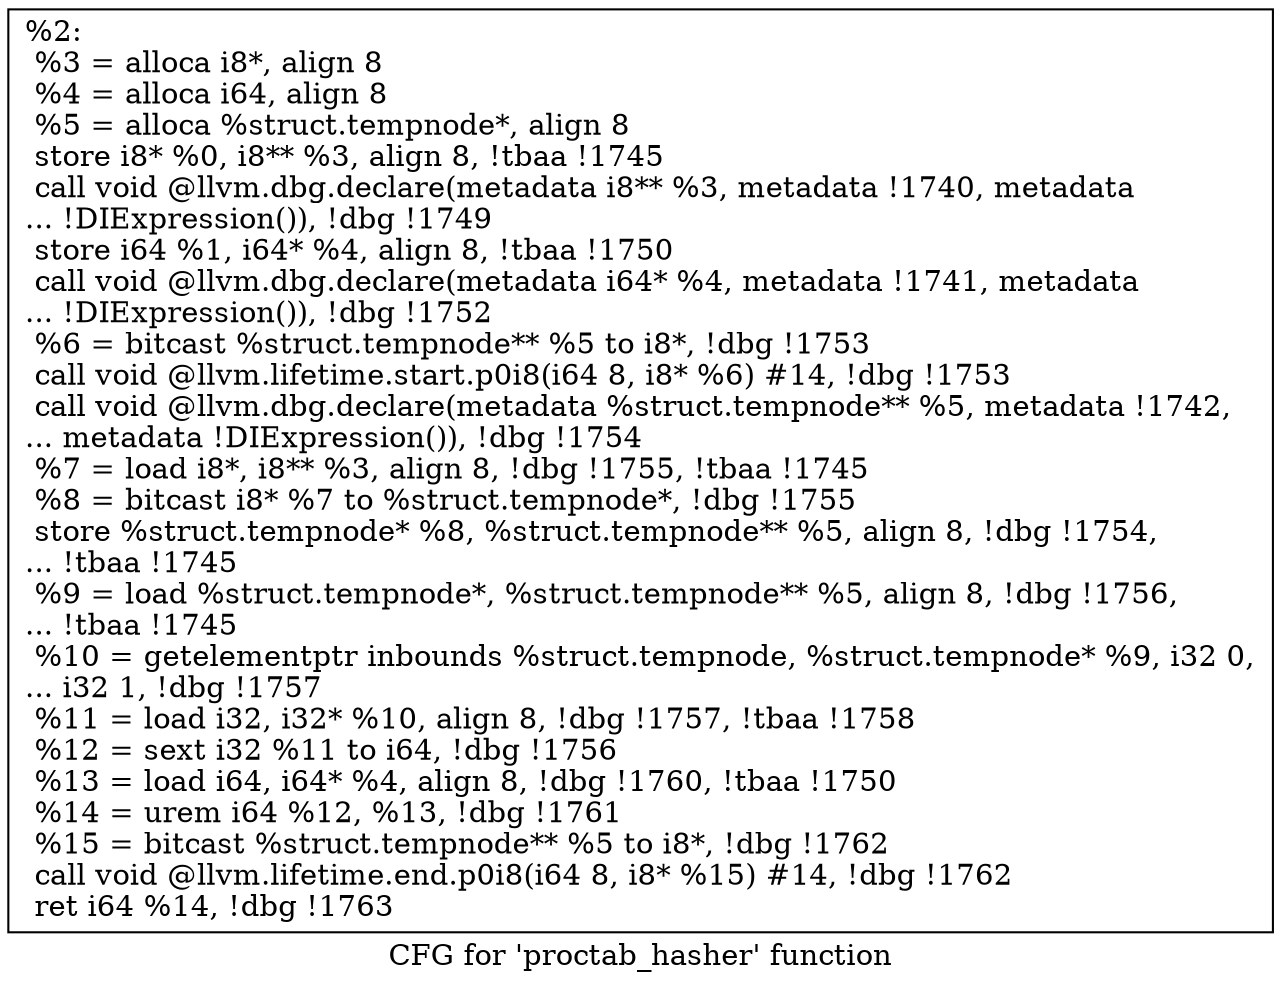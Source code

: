 digraph "CFG for 'proctab_hasher' function" {
	label="CFG for 'proctab_hasher' function";

	Node0x1fe6c30 [shape=record,label="{%2:\l  %3 = alloca i8*, align 8\l  %4 = alloca i64, align 8\l  %5 = alloca %struct.tempnode*, align 8\l  store i8* %0, i8** %3, align 8, !tbaa !1745\l  call void @llvm.dbg.declare(metadata i8** %3, metadata !1740, metadata\l... !DIExpression()), !dbg !1749\l  store i64 %1, i64* %4, align 8, !tbaa !1750\l  call void @llvm.dbg.declare(metadata i64* %4, metadata !1741, metadata\l... !DIExpression()), !dbg !1752\l  %6 = bitcast %struct.tempnode** %5 to i8*, !dbg !1753\l  call void @llvm.lifetime.start.p0i8(i64 8, i8* %6) #14, !dbg !1753\l  call void @llvm.dbg.declare(metadata %struct.tempnode** %5, metadata !1742,\l... metadata !DIExpression()), !dbg !1754\l  %7 = load i8*, i8** %3, align 8, !dbg !1755, !tbaa !1745\l  %8 = bitcast i8* %7 to %struct.tempnode*, !dbg !1755\l  store %struct.tempnode* %8, %struct.tempnode** %5, align 8, !dbg !1754,\l... !tbaa !1745\l  %9 = load %struct.tempnode*, %struct.tempnode** %5, align 8, !dbg !1756,\l... !tbaa !1745\l  %10 = getelementptr inbounds %struct.tempnode, %struct.tempnode* %9, i32 0,\l... i32 1, !dbg !1757\l  %11 = load i32, i32* %10, align 8, !dbg !1757, !tbaa !1758\l  %12 = sext i32 %11 to i64, !dbg !1756\l  %13 = load i64, i64* %4, align 8, !dbg !1760, !tbaa !1750\l  %14 = urem i64 %12, %13, !dbg !1761\l  %15 = bitcast %struct.tempnode** %5 to i8*, !dbg !1762\l  call void @llvm.lifetime.end.p0i8(i64 8, i8* %15) #14, !dbg !1762\l  ret i64 %14, !dbg !1763\l}"];
}
